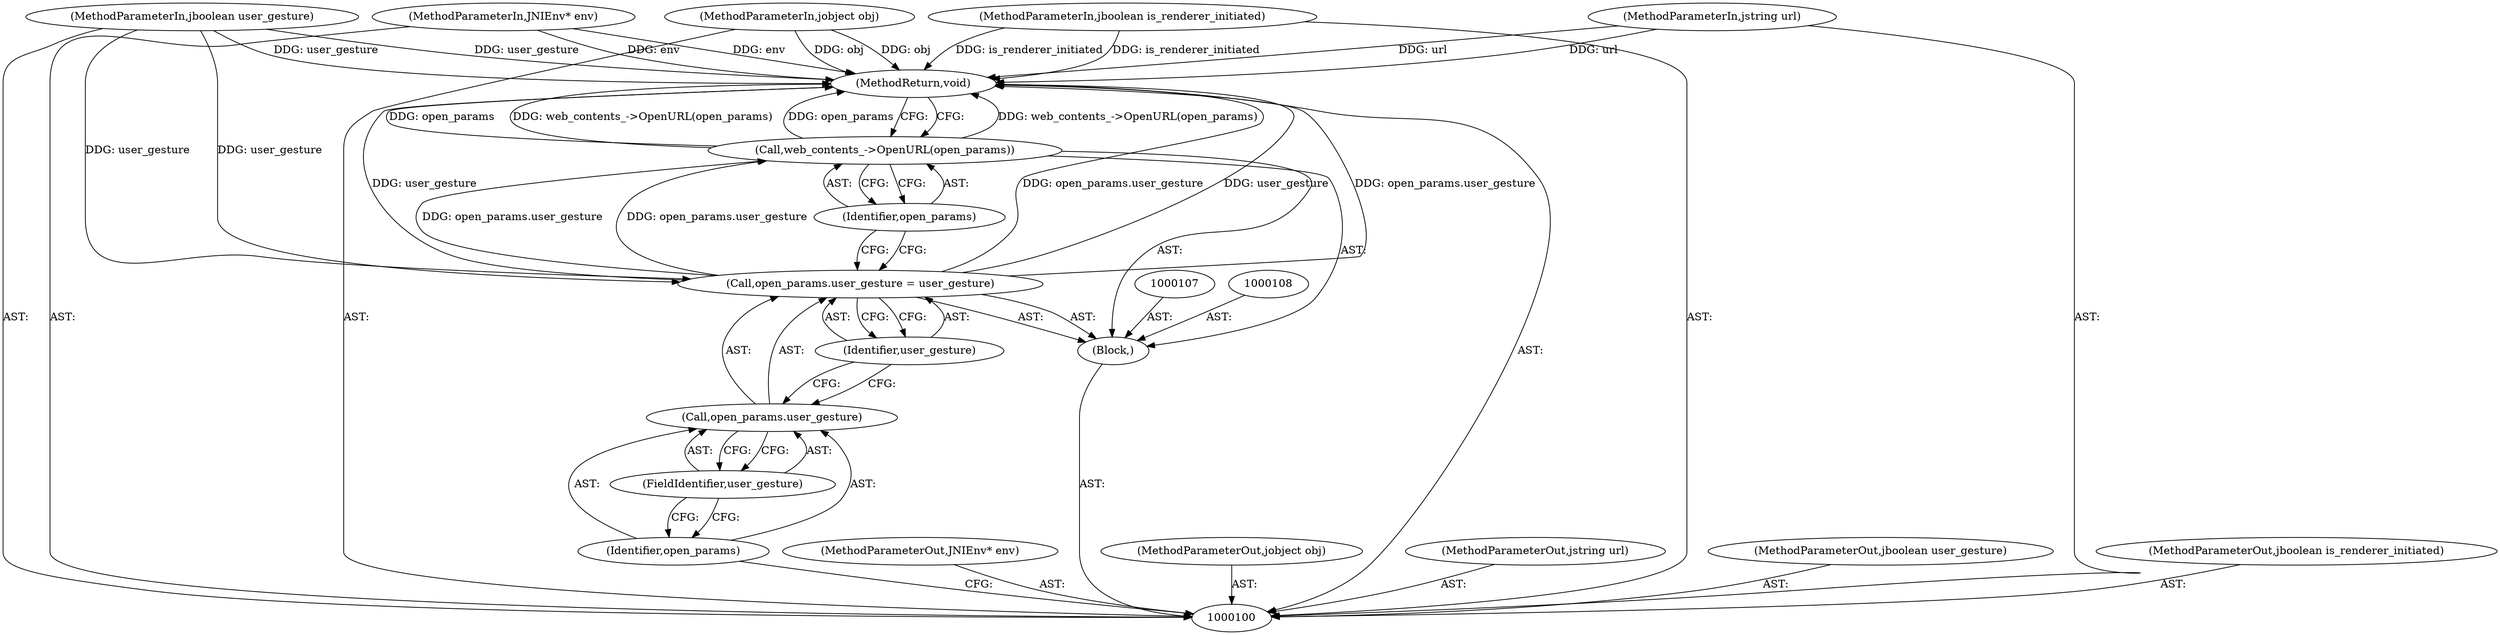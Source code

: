 digraph "1_Chrome_6b96dd532af164a73f2aac757bafff58211aca2c_0" {
"1000116" [label="(MethodReturn,void)"];
"1000101" [label="(MethodParameterIn,JNIEnv* env)"];
"1000139" [label="(MethodParameterOut,JNIEnv* env)"];
"1000112" [label="(FieldIdentifier,user_gesture)"];
"1000109" [label="(Call,open_params.user_gesture = user_gesture)"];
"1000110" [label="(Call,open_params.user_gesture)"];
"1000111" [label="(Identifier,open_params)"];
"1000113" [label="(Identifier,user_gesture)"];
"1000114" [label="(Call,web_contents_->OpenURL(open_params))"];
"1000115" [label="(Identifier,open_params)"];
"1000102" [label="(MethodParameterIn,jobject obj)"];
"1000140" [label="(MethodParameterOut,jobject obj)"];
"1000103" [label="(MethodParameterIn,jstring url)"];
"1000141" [label="(MethodParameterOut,jstring url)"];
"1000104" [label="(MethodParameterIn,jboolean user_gesture)"];
"1000142" [label="(MethodParameterOut,jboolean user_gesture)"];
"1000105" [label="(MethodParameterIn,jboolean is_renderer_initiated)"];
"1000143" [label="(MethodParameterOut,jboolean is_renderer_initiated)"];
"1000106" [label="(Block,)"];
"1000116" -> "1000100"  [label="AST: "];
"1000116" -> "1000114"  [label="CFG: "];
"1000104" -> "1000116"  [label="DDG: user_gesture"];
"1000105" -> "1000116"  [label="DDG: is_renderer_initiated"];
"1000114" -> "1000116"  [label="DDG: web_contents_->OpenURL(open_params)"];
"1000114" -> "1000116"  [label="DDG: open_params"];
"1000103" -> "1000116"  [label="DDG: url"];
"1000102" -> "1000116"  [label="DDG: obj"];
"1000109" -> "1000116"  [label="DDG: user_gesture"];
"1000109" -> "1000116"  [label="DDG: open_params.user_gesture"];
"1000101" -> "1000116"  [label="DDG: env"];
"1000101" -> "1000100"  [label="AST: "];
"1000101" -> "1000116"  [label="DDG: env"];
"1000139" -> "1000100"  [label="AST: "];
"1000112" -> "1000110"  [label="AST: "];
"1000112" -> "1000111"  [label="CFG: "];
"1000110" -> "1000112"  [label="CFG: "];
"1000109" -> "1000106"  [label="AST: "];
"1000109" -> "1000113"  [label="CFG: "];
"1000110" -> "1000109"  [label="AST: "];
"1000113" -> "1000109"  [label="AST: "];
"1000115" -> "1000109"  [label="CFG: "];
"1000109" -> "1000116"  [label="DDG: user_gesture"];
"1000109" -> "1000116"  [label="DDG: open_params.user_gesture"];
"1000104" -> "1000109"  [label="DDG: user_gesture"];
"1000109" -> "1000114"  [label="DDG: open_params.user_gesture"];
"1000110" -> "1000109"  [label="AST: "];
"1000110" -> "1000112"  [label="CFG: "];
"1000111" -> "1000110"  [label="AST: "];
"1000112" -> "1000110"  [label="AST: "];
"1000113" -> "1000110"  [label="CFG: "];
"1000111" -> "1000110"  [label="AST: "];
"1000111" -> "1000100"  [label="CFG: "];
"1000112" -> "1000111"  [label="CFG: "];
"1000113" -> "1000109"  [label="AST: "];
"1000113" -> "1000110"  [label="CFG: "];
"1000109" -> "1000113"  [label="CFG: "];
"1000114" -> "1000106"  [label="AST: "];
"1000114" -> "1000115"  [label="CFG: "];
"1000115" -> "1000114"  [label="AST: "];
"1000116" -> "1000114"  [label="CFG: "];
"1000114" -> "1000116"  [label="DDG: web_contents_->OpenURL(open_params)"];
"1000114" -> "1000116"  [label="DDG: open_params"];
"1000109" -> "1000114"  [label="DDG: open_params.user_gesture"];
"1000115" -> "1000114"  [label="AST: "];
"1000115" -> "1000109"  [label="CFG: "];
"1000114" -> "1000115"  [label="CFG: "];
"1000102" -> "1000100"  [label="AST: "];
"1000102" -> "1000116"  [label="DDG: obj"];
"1000140" -> "1000100"  [label="AST: "];
"1000103" -> "1000100"  [label="AST: "];
"1000103" -> "1000116"  [label="DDG: url"];
"1000141" -> "1000100"  [label="AST: "];
"1000104" -> "1000100"  [label="AST: "];
"1000104" -> "1000116"  [label="DDG: user_gesture"];
"1000104" -> "1000109"  [label="DDG: user_gesture"];
"1000142" -> "1000100"  [label="AST: "];
"1000105" -> "1000100"  [label="AST: "];
"1000105" -> "1000116"  [label="DDG: is_renderer_initiated"];
"1000143" -> "1000100"  [label="AST: "];
"1000106" -> "1000100"  [label="AST: "];
"1000107" -> "1000106"  [label="AST: "];
"1000108" -> "1000106"  [label="AST: "];
"1000109" -> "1000106"  [label="AST: "];
"1000114" -> "1000106"  [label="AST: "];
}
